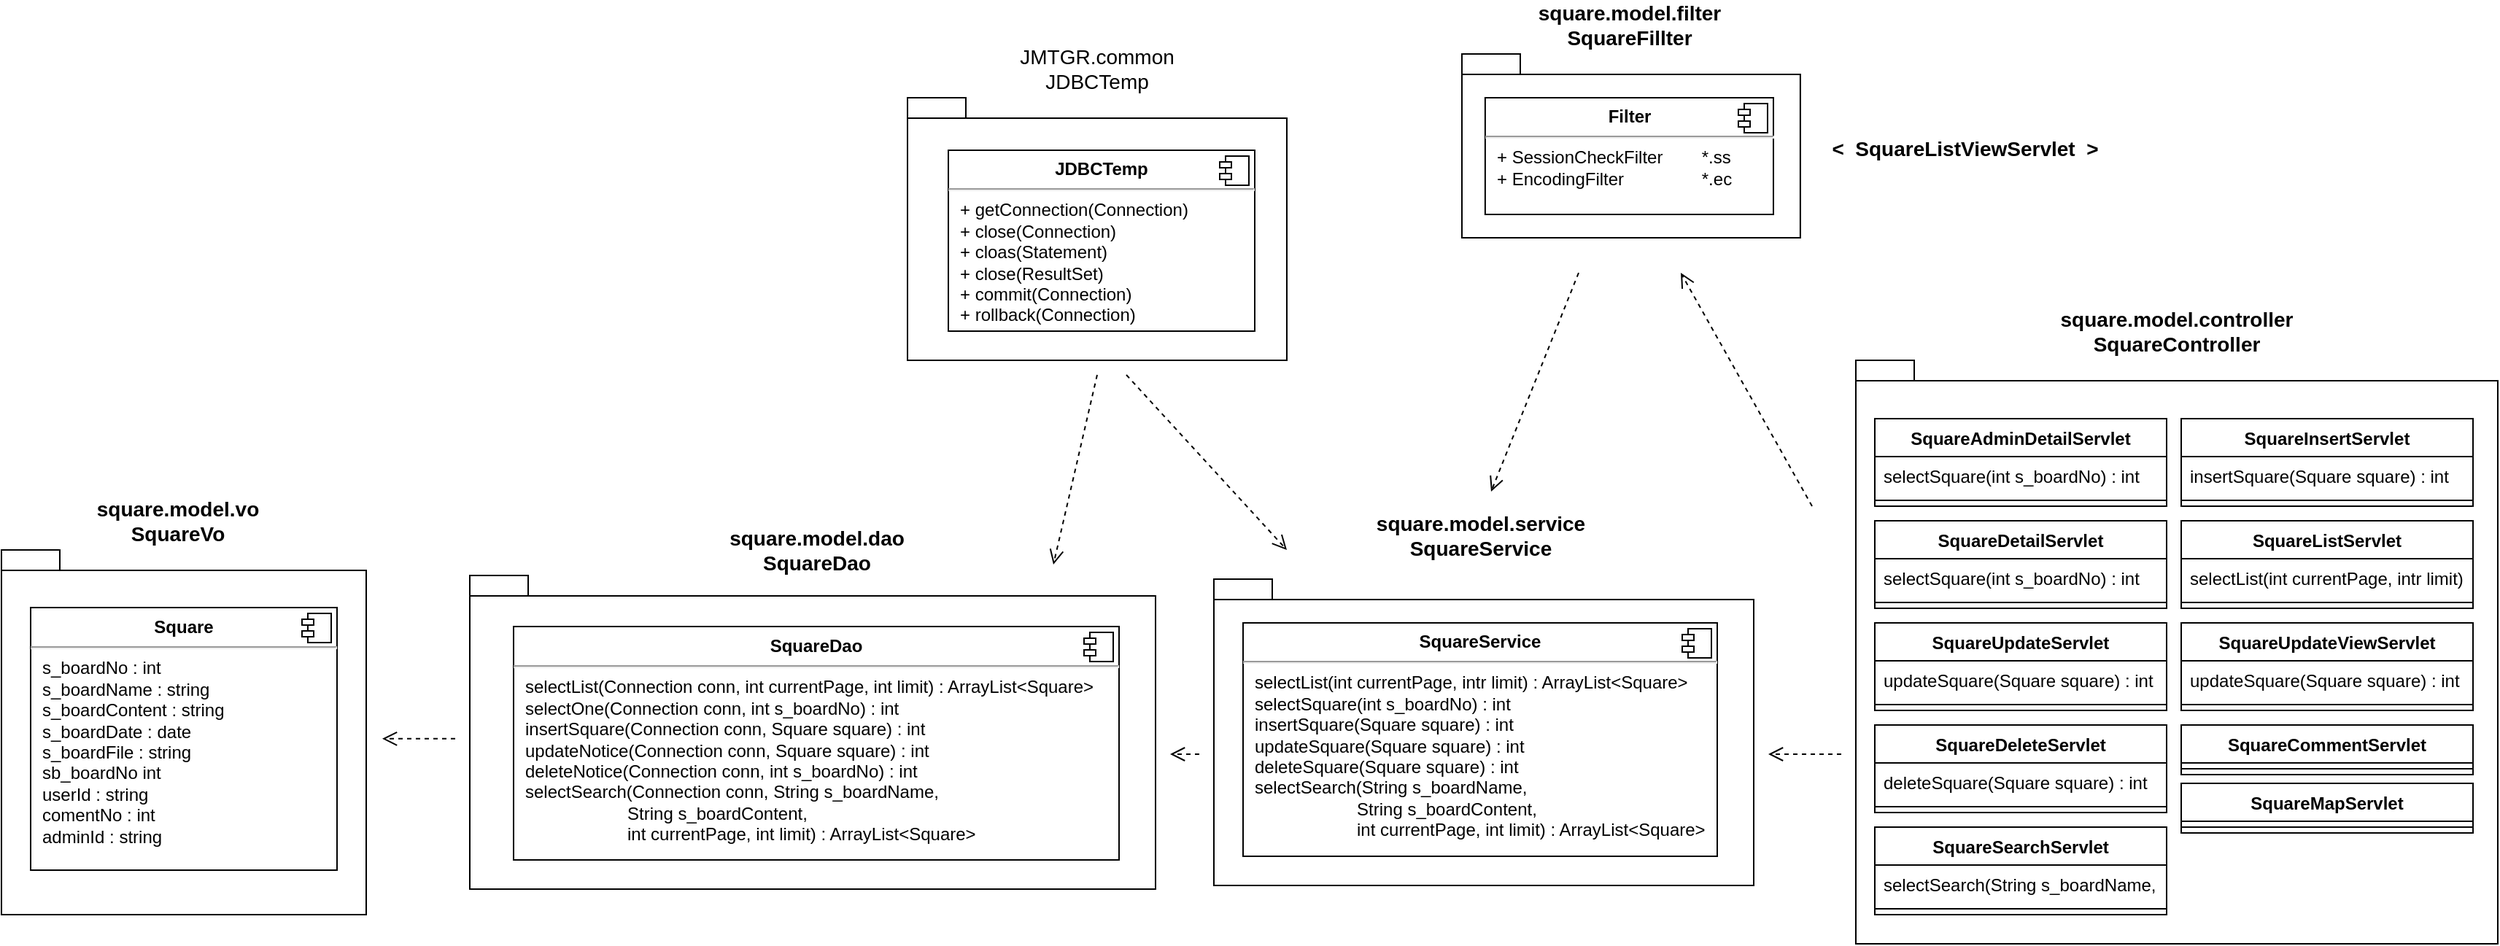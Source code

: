 <mxfile version="13.6.0" type="device"><diagram id="bMpTo3Kr8sVt6E6hL56F" name="Page-1"><mxGraphModel dx="1673" dy="934" grid="1" gridSize="10" guides="1" tooltips="1" connect="1" arrows="1" fold="1" page="1" pageScale="1" pageWidth="827" pageHeight="1169" math="0" shadow="0"><root><mxCell id="0"/><mxCell id="1" parent="0"/><mxCell id="unQsRQg7syItUVghSCRS-25" value="&lt;div style=&quot;text-align: left&quot;&gt;&lt;/div&gt;" style="shape=folder;fontStyle=1;spacingTop=10;tabWidth=40;tabHeight=14;tabPosition=left;html=1;" parent="1" vertex="1"><mxGeometry x="1120" y="570" width="370" height="210" as="geometry"/></mxCell><mxCell id="unQsRQg7syItUVghSCRS-28" value="&lt;p style=&quot;margin: 0px ; margin-top: 6px ; text-align: center&quot;&gt;&lt;b&gt;SquareService&lt;/b&gt;&lt;/p&gt;&lt;hr&gt;&lt;p style=&quot;margin: 0px ; margin-left: 8px&quot;&gt;selectList(int currentPage, intr limit) : ArrayList&amp;lt;Square&amp;gt;&lt;/p&gt;&lt;p style=&quot;margin: 0px ; margin-left: 8px&quot;&gt;selectSquare(int s_boardNo) : int&lt;/p&gt;&lt;p style=&quot;margin: 0px ; margin-left: 8px&quot;&gt;insertSquare(Square square) : int&lt;/p&gt;&lt;p style=&quot;margin: 0px ; margin-left: 8px&quot;&gt;updateSquare(Square square) : int&lt;/p&gt;&lt;p style=&quot;margin: 0px ; margin-left: 8px&quot;&gt;deleteSquare(Square square) : int&lt;/p&gt;&lt;p style=&quot;margin: 0px 0px 0px 8px&quot;&gt;selectSearch(String s_boardName,&amp;nbsp;&lt;/p&gt;&lt;p style=&quot;margin: 0px 0px 0px 8px&quot;&gt;&amp;nbsp; &amp;nbsp; &amp;nbsp; &amp;nbsp; &amp;nbsp; &amp;nbsp; &amp;nbsp; &amp;nbsp; &amp;nbsp; &amp;nbsp; &amp;nbsp;String s_boardContent,&amp;nbsp;&lt;/p&gt;&lt;p style=&quot;margin: 0px 0px 0px 8px&quot;&gt;&amp;nbsp; &amp;nbsp; &amp;nbsp; &amp;nbsp; &amp;nbsp; &amp;nbsp; &amp;nbsp; &amp;nbsp; &amp;nbsp; &amp;nbsp; &amp;nbsp;int currentPage, int limit) : ArrayList&amp;lt;Square&amp;gt;&lt;br&gt;&lt;/p&gt;&lt;p style=&quot;margin: 0px 0px 0px 8px&quot;&gt;&lt;br&gt;&lt;/p&gt;&lt;p style=&quot;margin: 0px ; margin-left: 8px&quot;&gt;&lt;br&gt;&lt;/p&gt;&lt;p style=&quot;margin: 0px ; margin-left: 8px&quot;&gt;&lt;br&gt;&lt;/p&gt;&lt;p style=&quot;margin: 0px ; margin-left: 8px&quot;&gt;&lt;br&gt;&lt;/p&gt;&lt;p style=&quot;margin: 0px ; margin-left: 8px&quot;&gt;&lt;br&gt;&lt;/p&gt;" style="align=left;overflow=fill;html=1;dropTarget=0;" parent="1" vertex="1"><mxGeometry x="1140" y="600" width="325" height="160" as="geometry"/></mxCell><mxCell id="unQsRQg7syItUVghSCRS-29" value="" style="shape=component;jettyWidth=8;jettyHeight=4;" parent="unQsRQg7syItUVghSCRS-28" vertex="1"><mxGeometry x="1" width="20" height="20" relative="1" as="geometry"><mxPoint x="-24" y="4" as="offset"/></mxGeometry></mxCell><mxCell id="unQsRQg7syItUVghSCRS-30" value="&lt;div style=&quot;text-align: left&quot;&gt;&lt;/div&gt;" style="shape=folder;fontStyle=1;spacingTop=10;tabWidth=40;tabHeight=14;tabPosition=left;html=1;" parent="1" vertex="1"><mxGeometry x="610" y="567.5" width="470" height="215" as="geometry"/></mxCell><mxCell id="unQsRQg7syItUVghSCRS-31" value="&lt;p style=&quot;margin: 0px ; margin-top: 6px ; text-align: center&quot;&gt;&lt;b&gt;SquareDao&lt;/b&gt;&lt;/p&gt;&lt;hr&gt;&lt;p style=&quot;margin: 0px ; margin-left: 8px&quot;&gt;selectList(Connection conn, int currentPage, int limit) : ArrayList&amp;lt;Square&amp;gt;&lt;/p&gt;&lt;p style=&quot;margin: 0px ; margin-left: 8px&quot;&gt;selectOne(Connection conn, int s_boardNo) : int&lt;/p&gt;&lt;p style=&quot;margin: 0px ; margin-left: 8px&quot;&gt;insertSquare(Connection conn, Square square) : int&lt;/p&gt;&lt;p style=&quot;margin: 0px ; margin-left: 8px&quot;&gt;updateNotice(Connection conn, Square square) : int&lt;/p&gt;&lt;p style=&quot;margin: 0px ; margin-left: 8px&quot;&gt;deleteNotice(Connection conn, int s_boardNo) : int&lt;/p&gt;&lt;p style=&quot;margin: 0px ; margin-left: 8px&quot;&gt;selectSearch(Connection conn, String s_boardName,&amp;nbsp;&lt;/p&gt;&lt;p style=&quot;margin: 0px ; margin-left: 8px&quot;&gt;&amp;nbsp; &amp;nbsp; &amp;nbsp; &amp;nbsp; &amp;nbsp; &amp;nbsp; &amp;nbsp; &amp;nbsp; &amp;nbsp; &amp;nbsp; &amp;nbsp;String s_boardContent,&amp;nbsp;&lt;/p&gt;&lt;p style=&quot;margin: 0px ; margin-left: 8px&quot;&gt;&amp;nbsp; &amp;nbsp; &amp;nbsp; &amp;nbsp; &amp;nbsp; &amp;nbsp; &amp;nbsp; &amp;nbsp; &amp;nbsp; &amp;nbsp; &amp;nbsp;int currentPage, int limit) : ArrayList&amp;lt;Square&amp;gt;&lt;br&gt;&lt;/p&gt;&lt;p style=&quot;margin: 0px ; margin-left: 8px&quot;&gt;&lt;br&gt;&lt;/p&gt;&lt;p style=&quot;margin: 0px ; margin-left: 8px&quot;&gt;&lt;br&gt;&lt;/p&gt;&lt;p style=&quot;margin: 0px ; margin-left: 8px&quot;&gt;&lt;br&gt;&lt;/p&gt;&lt;p style=&quot;margin: 0px ; margin-left: 8px&quot;&gt;&lt;br&gt;&lt;/p&gt;" style="align=left;overflow=fill;html=1;dropTarget=0;" parent="1" vertex="1"><mxGeometry x="640" y="602.5" width="415" height="160" as="geometry"/></mxCell><mxCell id="unQsRQg7syItUVghSCRS-32" value="" style="shape=component;jettyWidth=8;jettyHeight=4;" parent="unQsRQg7syItUVghSCRS-31" vertex="1"><mxGeometry x="1" width="20" height="20" relative="1" as="geometry"><mxPoint x="-24" y="4" as="offset"/></mxGeometry></mxCell><mxCell id="unQsRQg7syItUVghSCRS-33" value="&lt;div style=&quot;text-align: left&quot;&gt;&lt;/div&gt;" style="shape=folder;fontStyle=1;spacingTop=10;tabWidth=40;tabHeight=14;tabPosition=left;html=1;" parent="1" vertex="1"><mxGeometry x="289" y="550" width="250" height="250" as="geometry"/></mxCell><mxCell id="unQsRQg7syItUVghSCRS-34" value="&lt;p style=&quot;margin: 0px ; margin-top: 6px ; text-align: center&quot;&gt;&lt;b&gt;Square&lt;/b&gt;&lt;/p&gt;&lt;hr&gt;&lt;p style=&quot;margin: 0px ; margin-left: 8px&quot;&gt;&lt;span&gt;s_boardNo : int&lt;/span&gt;&lt;/p&gt;&lt;p style=&quot;margin: 0px ; margin-left: 8px&quot;&gt;s_boardName : string&lt;/p&gt;&lt;p style=&quot;margin: 0px ; margin-left: 8px&quot;&gt;s_boardContent : string&lt;/p&gt;&lt;p style=&quot;margin: 0px ; margin-left: 8px&quot;&gt;s_boardDate : date&lt;/p&gt;&lt;p style=&quot;margin: 0px ; margin-left: 8px&quot;&gt;s_boardFile : string&amp;nbsp;&lt;/p&gt;&lt;p style=&quot;margin: 0px ; margin-left: 8px&quot;&gt;sb_boardNo int&amp;nbsp;&lt;/p&gt;&lt;p style=&quot;margin: 0px ; margin-left: 8px&quot;&gt;userId : string&amp;nbsp;&lt;/p&gt;&lt;p style=&quot;margin: 0px ; margin-left: 8px&quot;&gt;comentNo : int&amp;nbsp;&lt;/p&gt;&lt;p style=&quot;margin: 0px ; margin-left: 8px&quot;&gt;adminId : string&lt;/p&gt;&lt;p style=&quot;margin: 0px ; margin-left: 8px&quot;&gt;&lt;br&gt;&lt;/p&gt;&lt;p style=&quot;margin: 0px ; margin-left: 8px&quot;&gt;&lt;br&gt;&lt;/p&gt;&lt;p style=&quot;margin: 0px ; margin-left: 8px&quot;&gt;&lt;br&gt;&lt;/p&gt;&lt;p style=&quot;margin: 0px ; margin-left: 8px&quot;&gt;&lt;br&gt;&lt;/p&gt;&lt;p style=&quot;margin: 0px ; margin-left: 8px&quot;&gt;&lt;br&gt;&lt;/p&gt;" style="align=left;overflow=fill;html=1;dropTarget=0;" parent="1" vertex="1"><mxGeometry x="309" y="589.5" width="210" height="180" as="geometry"/></mxCell><mxCell id="unQsRQg7syItUVghSCRS-35" value="" style="shape=component;jettyWidth=8;jettyHeight=4;" parent="unQsRQg7syItUVghSCRS-34" vertex="1"><mxGeometry x="1" width="20" height="20" relative="1" as="geometry"><mxPoint x="-24" y="4" as="offset"/></mxGeometry></mxCell><mxCell id="unQsRQg7syItUVghSCRS-39" value="" style="group" parent="1" vertex="1" connectable="0"><mxGeometry x="860" y="196" width="431" height="224" as="geometry"/></mxCell><mxCell id="unQsRQg7syItUVghSCRS-40" value="&lt;div&gt;&lt;div style=&quot;text-align: center&quot;&gt;&lt;/div&gt;&lt;/div&gt;" style="shape=folder;fontStyle=1;spacingTop=10;tabWidth=40;tabHeight=14;tabPosition=left;html=1;" parent="unQsRQg7syItUVghSCRS-39" vertex="1"><mxGeometry x="430" y="14" width="231.94" height="126" as="geometry"/></mxCell><mxCell id="unQsRQg7syItUVghSCRS-41" value="&lt;p style=&quot;margin: 0px ; margin-top: 6px ; text-align: center&quot;&gt;&lt;b&gt;Filter&lt;/b&gt;&lt;/p&gt;&lt;hr&gt;&lt;p style=&quot;margin: 0px ; margin-left: 8px&quot;&gt;&lt;span&gt;+ SessionCheckFilter&amp;nbsp; &amp;nbsp; &amp;nbsp; &amp;nbsp; *.ss&lt;/span&gt;&lt;/p&gt;&lt;p style=&quot;margin: 0px ; margin-left: 8px&quot;&gt;+ EncodingFilter&amp;nbsp; &amp;nbsp; &amp;nbsp; &amp;nbsp; &amp;nbsp; &amp;nbsp; &amp;nbsp; &amp;nbsp; *.ec&amp;nbsp;&lt;/p&gt;&lt;p style=&quot;margin: 0px ; margin-left: 8px&quot;&gt;&lt;br&gt;&lt;/p&gt;&lt;p style=&quot;margin: 0px ; margin-left: 8px&quot;&gt;&lt;br&gt;&lt;/p&gt;&lt;p style=&quot;margin: 0px ; margin-left: 8px&quot;&gt;&lt;br&gt;&lt;/p&gt;&lt;p style=&quot;margin: 0px ; margin-left: 8px&quot;&gt;&lt;br&gt;&lt;/p&gt;&lt;p style=&quot;margin: 0px ; margin-left: 8px&quot;&gt;&lt;br&gt;&lt;/p&gt;" style="align=left;overflow=fill;html=1;dropTarget=0;" parent="unQsRQg7syItUVghSCRS-39" vertex="1"><mxGeometry x="445.94" y="44" width="197.55" height="80" as="geometry"/></mxCell><mxCell id="unQsRQg7syItUVghSCRS-42" value="" style="shape=component;jettyWidth=8;jettyHeight=4;" parent="unQsRQg7syItUVghSCRS-41" vertex="1"><mxGeometry x="1" width="20" height="20" relative="1" as="geometry"><mxPoint x="-24" y="4" as="offset"/></mxGeometry></mxCell><mxCell id="unQsRQg7syItUVghSCRS-43" value="&lt;div&gt;&lt;/div&gt;" style="shape=folder;fontStyle=1;spacingTop=10;tabWidth=40;tabHeight=14;tabPosition=left;html=1;" parent="unQsRQg7syItUVghSCRS-39" vertex="1"><mxGeometry x="50" y="44" width="260" height="180" as="geometry"/></mxCell><mxCell id="unQsRQg7syItUVghSCRS-44" value="&lt;p style=&quot;margin: 0px ; margin-top: 6px ; text-align: center&quot;&gt;&lt;b&gt;JDBCTemp&lt;/b&gt;&lt;/p&gt;&lt;hr&gt;&lt;p style=&quot;margin: 0px ; margin-left: 8px&quot;&gt;+ getConnection(Connection)&lt;/p&gt;&lt;p style=&quot;margin: 0px ; margin-left: 8px&quot;&gt;+ close(Connection)&lt;/p&gt;&lt;p style=&quot;margin: 0px ; margin-left: 8px&quot;&gt;+ cloas(Statement)&lt;/p&gt;&lt;p style=&quot;margin: 0px ; margin-left: 8px&quot;&gt;+ close(ResultSet)&lt;/p&gt;&lt;p style=&quot;margin: 0px ; margin-left: 8px&quot;&gt;+ commit(Connection)&lt;/p&gt;&lt;p style=&quot;margin: 0px ; margin-left: 8px&quot;&gt;+ rollback(Connection)&lt;/p&gt;" style="align=left;overflow=fill;html=1;dropTarget=0;" parent="unQsRQg7syItUVghSCRS-39" vertex="1"><mxGeometry x="78" y="80" width="210" height="124" as="geometry"/></mxCell><mxCell id="unQsRQg7syItUVghSCRS-45" value="" style="shape=component;jettyWidth=8;jettyHeight=4;" parent="unQsRQg7syItUVghSCRS-44" vertex="1"><mxGeometry x="1" width="20" height="20" relative="1" as="geometry"><mxPoint x="-24" y="4" as="offset"/></mxGeometry></mxCell><mxCell id="5HWIBt-UaBx3xq_JQvyE-7" value="JMTGR.common&lt;br&gt;JDBCTemp" style="text;html=1;strokeColor=none;fillColor=none;align=center;verticalAlign=middle;whiteSpace=wrap;rounded=0;fontSize=14;" vertex="1" parent="unQsRQg7syItUVghSCRS-39"><mxGeometry x="160" y="14" width="40" height="20" as="geometry"/></mxCell><mxCell id="5HWIBt-UaBx3xq_JQvyE-1" value="" style="group" vertex="1" connectable="0" parent="1"><mxGeometry x="1560" y="420" width="440" height="400" as="geometry"/></mxCell><mxCell id="unQsRQg7syItUVghSCRS-1" value="&lt;div style=&quot;text-align: left&quot;&gt;&lt;/div&gt;" style="shape=folder;fontStyle=1;spacingTop=10;tabWidth=40;tabHeight=14;tabPosition=left;html=1;" parent="5HWIBt-UaBx3xq_JQvyE-1" vertex="1"><mxGeometry width="440" height="400" as="geometry"/></mxCell><mxCell id="unQsRQg7syItUVghSCRS-2" value="SquareUpdateServlet" style="swimlane;fontStyle=1;align=center;verticalAlign=top;childLayout=stackLayout;horizontal=1;startSize=26;horizontalStack=0;resizeParent=1;resizeParentMax=0;resizeLast=0;collapsible=1;marginBottom=0;" parent="5HWIBt-UaBx3xq_JQvyE-1" vertex="1"><mxGeometry x="13" y="180" width="200" height="60" as="geometry"/></mxCell><mxCell id="unQsRQg7syItUVghSCRS-3" value="updateSquare(Square square) : int" style="text;strokeColor=none;fillColor=none;align=left;verticalAlign=top;spacingLeft=4;spacingRight=4;overflow=hidden;rotatable=0;points=[[0,0.5],[1,0.5]];portConstraint=eastwest;" parent="unQsRQg7syItUVghSCRS-2" vertex="1"><mxGeometry y="26" width="200" height="26" as="geometry"/></mxCell><mxCell id="unQsRQg7syItUVghSCRS-4" value="" style="line;strokeWidth=1;fillColor=none;align=left;verticalAlign=middle;spacingTop=-1;spacingLeft=3;spacingRight=3;rotatable=0;labelPosition=right;points=[];portConstraint=eastwest;" parent="unQsRQg7syItUVghSCRS-2" vertex="1"><mxGeometry y="52" width="200" height="8" as="geometry"/></mxCell><mxCell id="unQsRQg7syItUVghSCRS-5" value="SquareDeleteServlet" style="swimlane;fontStyle=1;align=center;verticalAlign=top;childLayout=stackLayout;horizontal=1;startSize=26;horizontalStack=0;resizeParent=1;resizeParentMax=0;resizeLast=0;collapsible=1;marginBottom=0;" parent="5HWIBt-UaBx3xq_JQvyE-1" vertex="1"><mxGeometry x="13" y="250" width="200" height="60" as="geometry"/></mxCell><mxCell id="unQsRQg7syItUVghSCRS-6" value="deleteSquare(Square square) : int" style="text;strokeColor=none;fillColor=none;align=left;verticalAlign=top;spacingLeft=4;spacingRight=4;overflow=hidden;rotatable=0;points=[[0,0.5],[1,0.5]];portConstraint=eastwest;" parent="unQsRQg7syItUVghSCRS-5" vertex="1"><mxGeometry y="26" width="200" height="26" as="geometry"/></mxCell><mxCell id="unQsRQg7syItUVghSCRS-7" value="" style="line;strokeWidth=1;fillColor=none;align=left;verticalAlign=middle;spacingTop=-1;spacingLeft=3;spacingRight=3;rotatable=0;labelPosition=right;points=[];portConstraint=eastwest;" parent="unQsRQg7syItUVghSCRS-5" vertex="1"><mxGeometry y="52" width="200" height="8" as="geometry"/></mxCell><mxCell id="unQsRQg7syItUVghSCRS-8" value="SquareCommentServlet" style="swimlane;fontStyle=1;align=center;verticalAlign=top;childLayout=stackLayout;horizontal=1;startSize=26;horizontalStack=0;resizeParent=1;resizeParentMax=0;resizeLast=0;collapsible=1;marginBottom=0;" parent="5HWIBt-UaBx3xq_JQvyE-1" vertex="1"><mxGeometry x="223" y="250" width="200" height="34" as="geometry"/></mxCell><mxCell id="unQsRQg7syItUVghSCRS-9" value="" style="line;strokeWidth=1;fillColor=none;align=left;verticalAlign=middle;spacingTop=-1;spacingLeft=3;spacingRight=3;rotatable=0;labelPosition=right;points=[];portConstraint=eastwest;" parent="unQsRQg7syItUVghSCRS-8" vertex="1"><mxGeometry y="26" width="200" height="8" as="geometry"/></mxCell><mxCell id="unQsRQg7syItUVghSCRS-10" value="SquareSearchServlet" style="swimlane;fontStyle=1;align=center;verticalAlign=top;childLayout=stackLayout;horizontal=1;startSize=26;horizontalStack=0;resizeParent=1;resizeParentMax=0;resizeLast=0;collapsible=1;marginBottom=0;" parent="5HWIBt-UaBx3xq_JQvyE-1" vertex="1"><mxGeometry x="13" y="320" width="200" height="60" as="geometry"/></mxCell><mxCell id="unQsRQg7syItUVghSCRS-11" value="selectSearch(String s_boardName, String s_boardContent, int currentPage, int limit) : ArrayList&lt;Square&gt;&#10;" style="text;strokeColor=none;fillColor=none;align=left;verticalAlign=top;spacingLeft=4;spacingRight=4;overflow=hidden;rotatable=0;points=[[0,0.5],[1,0.5]];portConstraint=eastwest;" parent="unQsRQg7syItUVghSCRS-10" vertex="1"><mxGeometry y="26" width="200" height="26" as="geometry"/></mxCell><mxCell id="unQsRQg7syItUVghSCRS-12" value="" style="line;strokeWidth=1;fillColor=none;align=left;verticalAlign=middle;spacingTop=-1;spacingLeft=3;spacingRight=3;rotatable=0;labelPosition=right;points=[];portConstraint=eastwest;" parent="unQsRQg7syItUVghSCRS-10" vertex="1"><mxGeometry y="52" width="200" height="8" as="geometry"/></mxCell><mxCell id="unQsRQg7syItUVghSCRS-13" value="SquareListServlet" style="swimlane;fontStyle=1;align=center;verticalAlign=top;childLayout=stackLayout;horizontal=1;startSize=26;horizontalStack=0;resizeParent=1;resizeParentMax=0;resizeLast=0;collapsible=1;marginBottom=0;" parent="5HWIBt-UaBx3xq_JQvyE-1" vertex="1"><mxGeometry x="223" y="110" width="200" height="60" as="geometry"/></mxCell><mxCell id="unQsRQg7syItUVghSCRS-14" value="selectList(int currentPage, intr limit) : ArrayList&lt;Square&gt;" style="text;strokeColor=none;fillColor=none;align=left;verticalAlign=top;spacingLeft=4;spacingRight=4;overflow=hidden;rotatable=0;points=[[0,0.5],[1,0.5]];portConstraint=eastwest;" parent="unQsRQg7syItUVghSCRS-13" vertex="1"><mxGeometry y="26" width="200" height="26" as="geometry"/></mxCell><mxCell id="unQsRQg7syItUVghSCRS-15" value="" style="line;strokeWidth=1;fillColor=none;align=left;verticalAlign=middle;spacingTop=-1;spacingLeft=3;spacingRight=3;rotatable=0;labelPosition=right;points=[];portConstraint=eastwest;" parent="unQsRQg7syItUVghSCRS-13" vertex="1"><mxGeometry y="52" width="200" height="8" as="geometry"/></mxCell><mxCell id="unQsRQg7syItUVghSCRS-16" value="SquareUpdateViewServlet" style="swimlane;fontStyle=1;align=center;verticalAlign=top;childLayout=stackLayout;horizontal=1;startSize=26;horizontalStack=0;resizeParent=1;resizeParentMax=0;resizeLast=0;collapsible=1;marginBottom=0;" parent="5HWIBt-UaBx3xq_JQvyE-1" vertex="1"><mxGeometry x="223" y="180" width="200" height="60" as="geometry"/></mxCell><mxCell id="unQsRQg7syItUVghSCRS-17" value="updateSquare(Square square) : int" style="text;strokeColor=none;fillColor=none;align=left;verticalAlign=top;spacingLeft=4;spacingRight=4;overflow=hidden;rotatable=0;points=[[0,0.5],[1,0.5]];portConstraint=eastwest;" parent="unQsRQg7syItUVghSCRS-16" vertex="1"><mxGeometry y="26" width="200" height="26" as="geometry"/></mxCell><mxCell id="unQsRQg7syItUVghSCRS-18" value="" style="line;strokeWidth=1;fillColor=none;align=left;verticalAlign=middle;spacingTop=-1;spacingLeft=3;spacingRight=3;rotatable=0;labelPosition=right;points=[];portConstraint=eastwest;" parent="unQsRQg7syItUVghSCRS-16" vertex="1"><mxGeometry y="52" width="200" height="8" as="geometry"/></mxCell><mxCell id="unQsRQg7syItUVghSCRS-19" value="SquareAdminDetailServlet" style="swimlane;fontStyle=1;align=center;verticalAlign=top;childLayout=stackLayout;horizontal=1;startSize=26;horizontalStack=0;resizeParent=1;resizeParentMax=0;resizeLast=0;collapsible=1;marginBottom=0;" parent="5HWIBt-UaBx3xq_JQvyE-1" vertex="1"><mxGeometry x="13" y="40" width="200" height="60" as="geometry"/></mxCell><mxCell id="unQsRQg7syItUVghSCRS-20" value="selectSquare(int s_boardNo) : int" style="text;strokeColor=none;fillColor=none;align=left;verticalAlign=top;spacingLeft=4;spacingRight=4;overflow=hidden;rotatable=0;points=[[0,0.5],[1,0.5]];portConstraint=eastwest;" parent="unQsRQg7syItUVghSCRS-19" vertex="1"><mxGeometry y="26" width="200" height="26" as="geometry"/></mxCell><mxCell id="unQsRQg7syItUVghSCRS-21" value="" style="line;strokeWidth=1;fillColor=none;align=left;verticalAlign=middle;spacingTop=-1;spacingLeft=3;spacingRight=3;rotatable=0;labelPosition=right;points=[];portConstraint=eastwest;" parent="unQsRQg7syItUVghSCRS-19" vertex="1"><mxGeometry y="52" width="200" height="8" as="geometry"/></mxCell><mxCell id="unQsRQg7syItUVghSCRS-22" value="SquareDetailServlet" style="swimlane;fontStyle=1;align=center;verticalAlign=top;childLayout=stackLayout;horizontal=1;startSize=26;horizontalStack=0;resizeParent=1;resizeParentMax=0;resizeLast=0;collapsible=1;marginBottom=0;" parent="5HWIBt-UaBx3xq_JQvyE-1" vertex="1"><mxGeometry x="13" y="110" width="200" height="60" as="geometry"/></mxCell><mxCell id="unQsRQg7syItUVghSCRS-23" value="selectSquare(int s_boardNo) : int" style="text;strokeColor=none;fillColor=none;align=left;verticalAlign=top;spacingLeft=4;spacingRight=4;overflow=hidden;rotatable=0;points=[[0,0.5],[1,0.5]];portConstraint=eastwest;" parent="unQsRQg7syItUVghSCRS-22" vertex="1"><mxGeometry y="26" width="200" height="26" as="geometry"/></mxCell><mxCell id="unQsRQg7syItUVghSCRS-24" value="" style="line;strokeWidth=1;fillColor=none;align=left;verticalAlign=middle;spacingTop=-1;spacingLeft=3;spacingRight=3;rotatable=0;labelPosition=right;points=[];portConstraint=eastwest;" parent="unQsRQg7syItUVghSCRS-22" vertex="1"><mxGeometry y="52" width="200" height="8" as="geometry"/></mxCell><mxCell id="unQsRQg7syItUVghSCRS-36" value="SquareInsertServlet" style="swimlane;fontStyle=1;align=center;verticalAlign=top;childLayout=stackLayout;horizontal=1;startSize=26;horizontalStack=0;resizeParent=1;resizeParentMax=0;resizeLast=0;collapsible=1;marginBottom=0;" parent="5HWIBt-UaBx3xq_JQvyE-1" vertex="1"><mxGeometry x="223" y="40" width="200" height="60" as="geometry"/></mxCell><mxCell id="unQsRQg7syItUVghSCRS-37" value="insertSquare(Square square) : int" style="text;strokeColor=none;fillColor=none;align=left;verticalAlign=top;spacingLeft=4;spacingRight=4;overflow=hidden;rotatable=0;points=[[0,0.5],[1,0.5]];portConstraint=eastwest;" parent="unQsRQg7syItUVghSCRS-36" vertex="1"><mxGeometry y="26" width="200" height="26" as="geometry"/></mxCell><mxCell id="unQsRQg7syItUVghSCRS-38" value="" style="line;strokeWidth=1;fillColor=none;align=left;verticalAlign=middle;spacingTop=-1;spacingLeft=3;spacingRight=3;rotatable=0;labelPosition=right;points=[];portConstraint=eastwest;" parent="unQsRQg7syItUVghSCRS-36" vertex="1"><mxGeometry y="52" width="200" height="8" as="geometry"/></mxCell><mxCell id="unQsRQg7syItUVghSCRS-26" value="SquareMapServlet" style="swimlane;fontStyle=1;align=center;verticalAlign=top;childLayout=stackLayout;horizontal=1;startSize=26;horizontalStack=0;resizeParent=1;resizeParentMax=0;resizeLast=0;collapsible=1;marginBottom=0;" parent="5HWIBt-UaBx3xq_JQvyE-1" vertex="1"><mxGeometry x="223" y="290" width="200" height="34" as="geometry"/></mxCell><mxCell id="unQsRQg7syItUVghSCRS-27" value="" style="line;strokeWidth=1;fillColor=none;align=left;verticalAlign=middle;spacingTop=-1;spacingLeft=3;spacingRight=3;rotatable=0;labelPosition=right;points=[];portConstraint=eastwest;" parent="unQsRQg7syItUVghSCRS-26" vertex="1"><mxGeometry y="26" width="200" height="8" as="geometry"/></mxCell><mxCell id="5HWIBt-UaBx3xq_JQvyE-4" value="square.model.filter&lt;br style=&quot;font-size: 14px;&quot;&gt;SquareFillter" style="text;html=1;strokeColor=none;fillColor=none;align=center;verticalAlign=middle;whiteSpace=wrap;rounded=0;fontStyle=1;fontSize=14;" vertex="1" parent="1"><mxGeometry x="1385" y="180" width="40" height="20" as="geometry"/></mxCell><mxCell id="5HWIBt-UaBx3xq_JQvyE-6" value="&lt;b&gt;&amp;lt;&amp;nbsp; SquareListViewServlet&amp;nbsp; &amp;gt;&lt;/b&gt;" style="text;html=1;strokeColor=none;fillColor=none;align=center;verticalAlign=middle;whiteSpace=wrap;rounded=0;fontSize=14;" vertex="1" parent="1"><mxGeometry x="1530" y="240" width="210" height="70" as="geometry"/></mxCell><mxCell id="5HWIBt-UaBx3xq_JQvyE-8" value="&lt;b&gt;square.model.controller&lt;br&gt;SquareController&lt;/b&gt;" style="text;html=1;strokeColor=none;fillColor=none;align=center;verticalAlign=middle;whiteSpace=wrap;rounded=0;fontSize=14;" vertex="1" parent="1"><mxGeometry x="1760" y="390" width="40" height="20" as="geometry"/></mxCell><mxCell id="5HWIBt-UaBx3xq_JQvyE-9" value="&lt;b&gt;square.model.service&lt;br&gt;SquareService&lt;/b&gt;" style="text;html=1;strokeColor=none;fillColor=none;align=center;verticalAlign=middle;whiteSpace=wrap;rounded=0;fontSize=14;" vertex="1" parent="1"><mxGeometry x="1282.5" y="530" width="40" height="20" as="geometry"/></mxCell><mxCell id="5HWIBt-UaBx3xq_JQvyE-10" value="&lt;b&gt;square.model.dao&lt;br&gt;SquareDao&lt;/b&gt;" style="text;html=1;strokeColor=none;fillColor=none;align=center;verticalAlign=middle;whiteSpace=wrap;rounded=0;fontSize=14;" vertex="1" parent="1"><mxGeometry x="827.5" y="540" width="40" height="20" as="geometry"/></mxCell><mxCell id="5HWIBt-UaBx3xq_JQvyE-11" value="&lt;b&gt;square.model.vo&lt;br&gt;SquareVo&lt;/b&gt;" style="text;html=1;strokeColor=none;fillColor=none;align=center;verticalAlign=middle;whiteSpace=wrap;rounded=0;fontSize=14;" vertex="1" parent="1"><mxGeometry x="390" y="520" width="40" height="20" as="geometry"/></mxCell><mxCell id="5HWIBt-UaBx3xq_JQvyE-12" value="" style="html=1;verticalAlign=bottom;endArrow=open;dashed=1;endSize=8;fontSize=14;" edge="1" parent="1"><mxGeometry relative="1" as="geometry"><mxPoint x="1550" y="690" as="sourcePoint"/><mxPoint x="1500" y="690" as="targetPoint"/></mxGeometry></mxCell><mxCell id="5HWIBt-UaBx3xq_JQvyE-13" value="" style="html=1;verticalAlign=bottom;endArrow=open;dashed=1;endSize=8;fontSize=14;" edge="1" parent="1"><mxGeometry relative="1" as="geometry"><mxPoint x="1110" y="690" as="sourcePoint"/><mxPoint x="1090" y="690" as="targetPoint"/></mxGeometry></mxCell><mxCell id="5HWIBt-UaBx3xq_JQvyE-14" value="" style="html=1;verticalAlign=bottom;endArrow=open;dashed=1;endSize=8;fontSize=14;" edge="1" parent="1"><mxGeometry relative="1" as="geometry"><mxPoint x="600.0" y="679.41" as="sourcePoint"/><mxPoint x="550.0" y="679.41" as="targetPoint"/></mxGeometry></mxCell><mxCell id="5HWIBt-UaBx3xq_JQvyE-15" value="" style="html=1;verticalAlign=bottom;endArrow=open;dashed=1;endSize=8;fontSize=14;" edge="1" parent="1"><mxGeometry relative="1" as="geometry"><mxPoint x="1040" y="430" as="sourcePoint"/><mxPoint x="1010" y="560" as="targetPoint"/></mxGeometry></mxCell><mxCell id="5HWIBt-UaBx3xq_JQvyE-16" value="" style="html=1;verticalAlign=bottom;endArrow=open;dashed=1;endSize=8;fontSize=14;" edge="1" parent="1"><mxGeometry relative="1" as="geometry"><mxPoint x="1060" y="430" as="sourcePoint"/><mxPoint x="1170" y="550" as="targetPoint"/></mxGeometry></mxCell><mxCell id="5HWIBt-UaBx3xq_JQvyE-17" value="" style="html=1;verticalAlign=bottom;endArrow=open;dashed=1;endSize=8;fontSize=14;" edge="1" parent="1"><mxGeometry relative="1" as="geometry"><mxPoint x="1370" y="360" as="sourcePoint"/><mxPoint x="1310" y="510" as="targetPoint"/></mxGeometry></mxCell><mxCell id="5HWIBt-UaBx3xq_JQvyE-18" value="" style="html=1;verticalAlign=bottom;endArrow=open;dashed=1;endSize=8;fontSize=14;" edge="1" parent="1"><mxGeometry relative="1" as="geometry"><mxPoint x="1530" y="520" as="sourcePoint"/><mxPoint x="1440" y="360" as="targetPoint"/></mxGeometry></mxCell></root></mxGraphModel></diagram></mxfile>